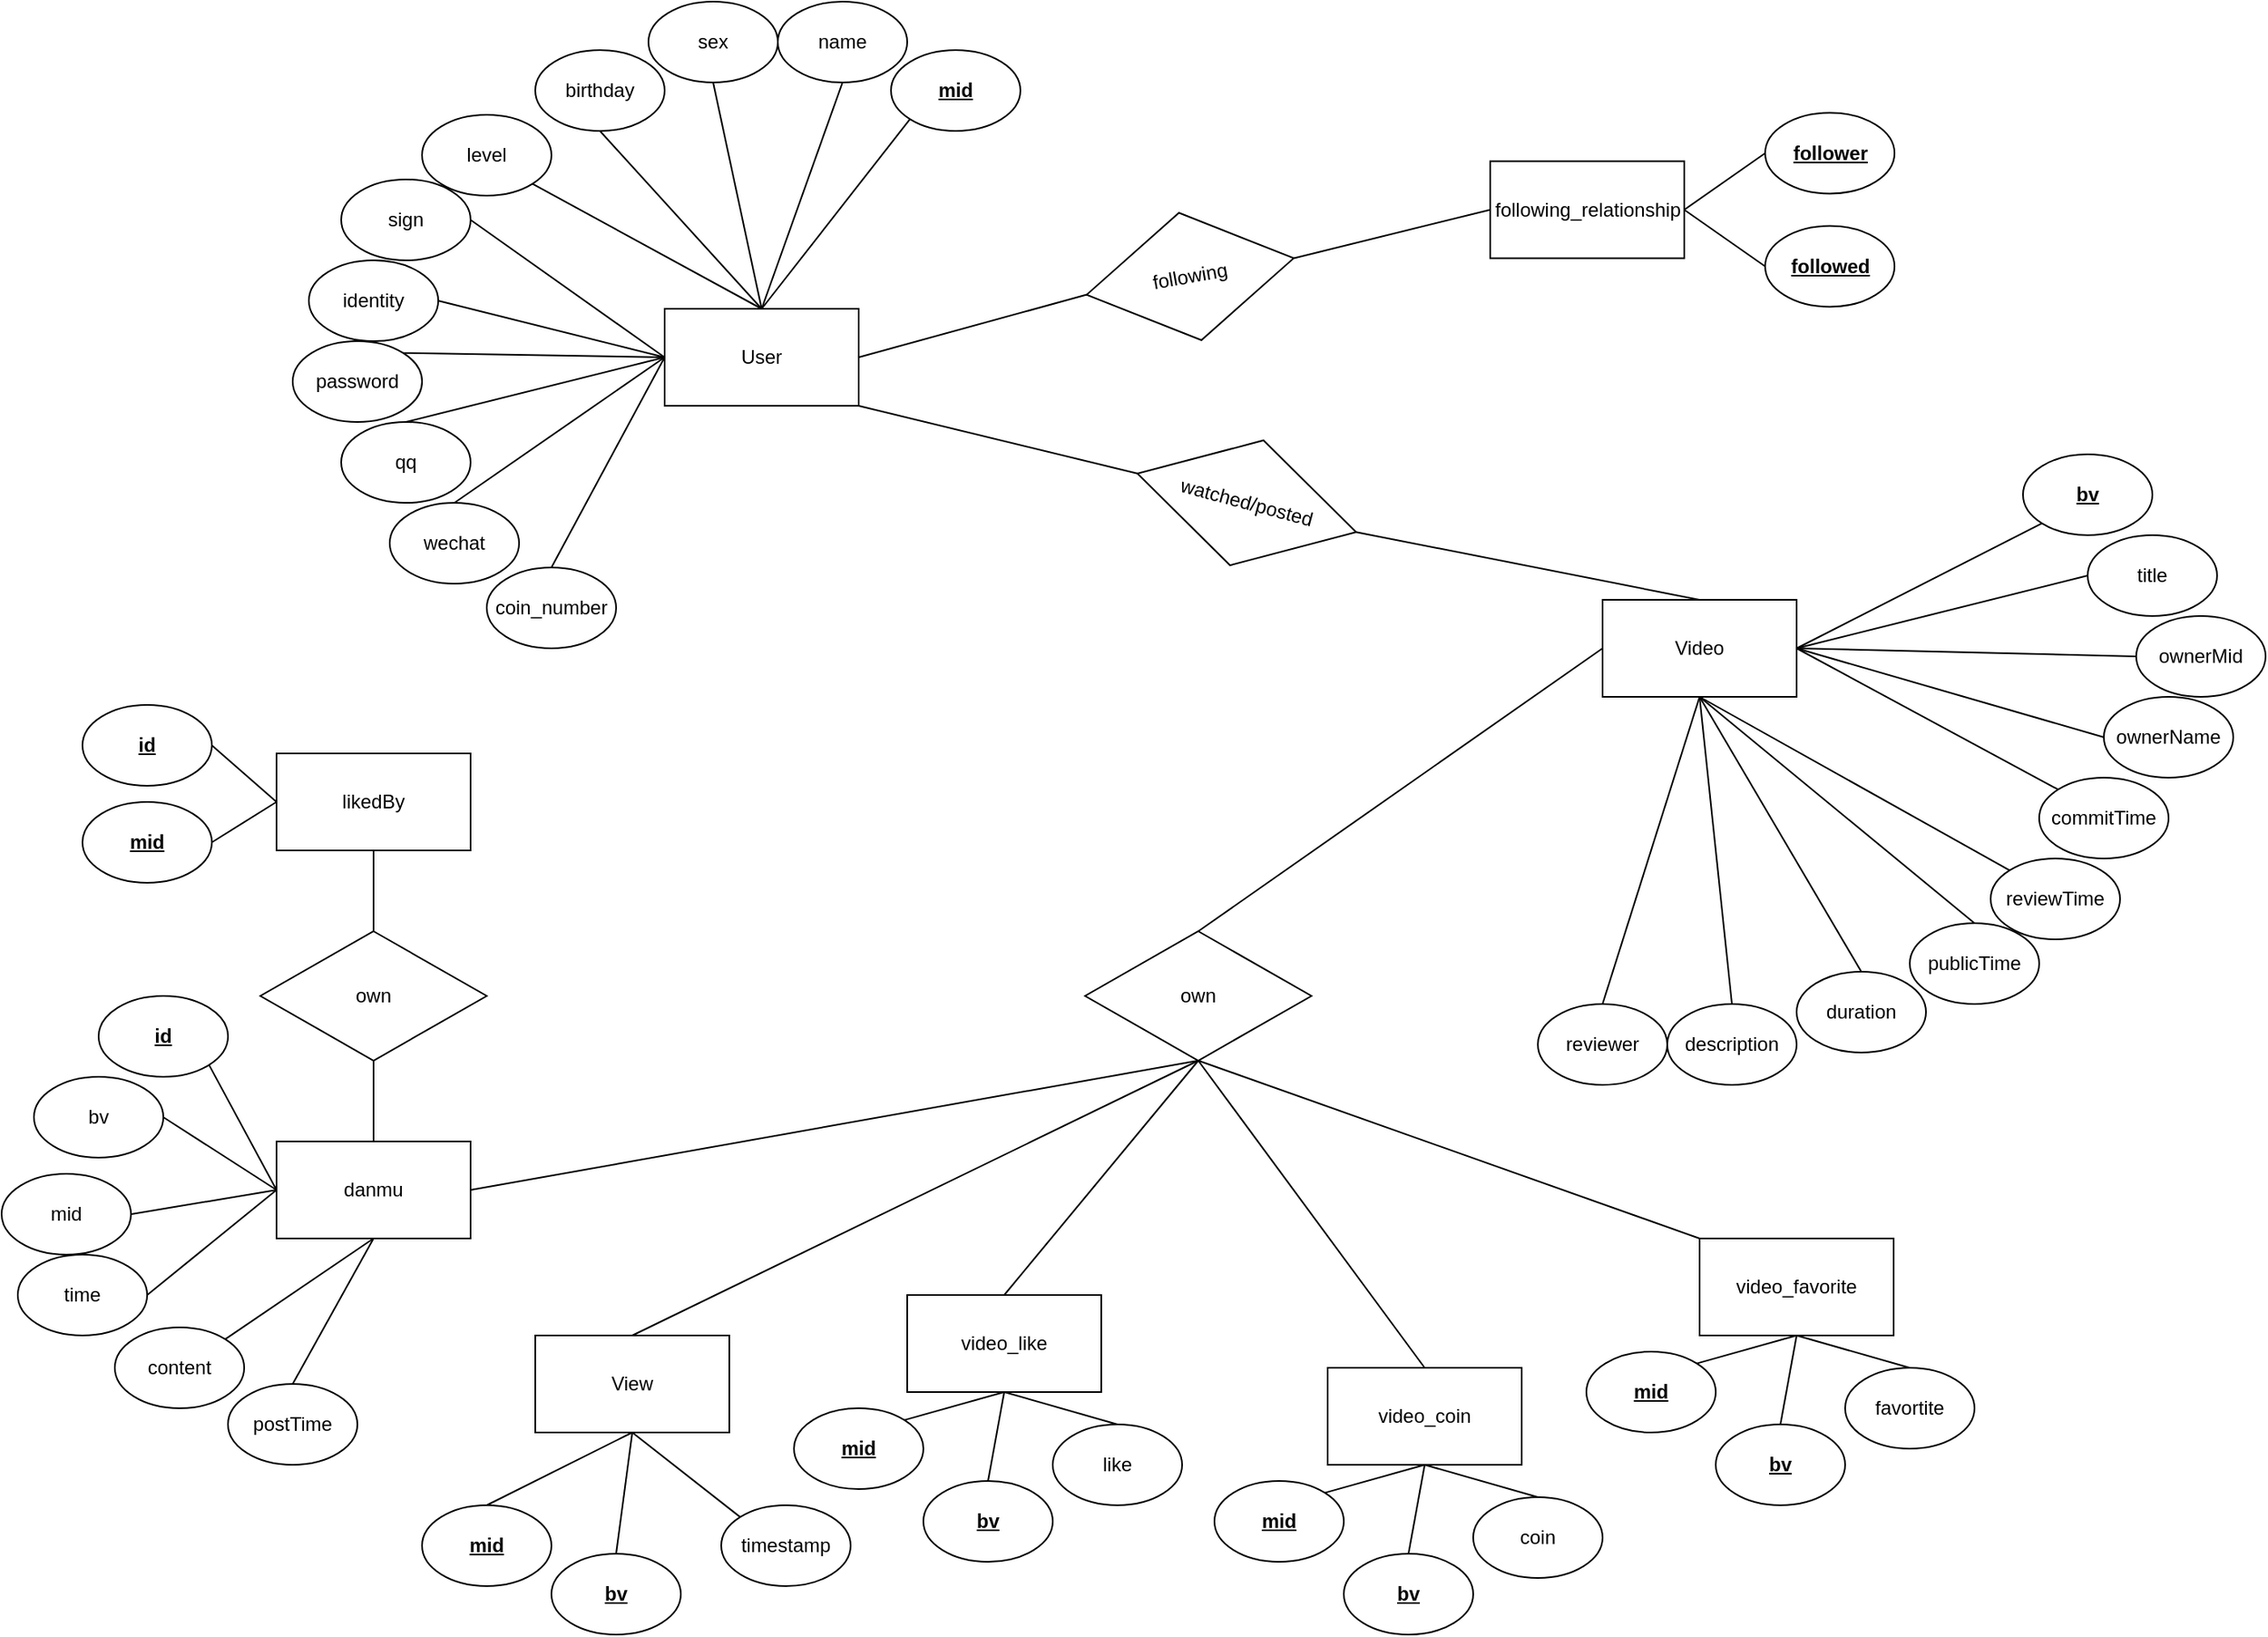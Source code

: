 <mxfile version="22.1.11" type="github">
  <diagram id="R2lEEEUBdFMjLlhIrx00" name="Page-1">
    <mxGraphModel dx="3098" dy="2103" grid="1" gridSize="10" guides="1" tooltips="1" connect="1" arrows="1" fold="1" page="1" pageScale="1" pageWidth="850" pageHeight="1100" math="0" shadow="0" extFonts="Permanent Marker^https://fonts.googleapis.com/css?family=Permanent+Marker">
      <root>
        <mxCell id="0" />
        <mxCell id="1" parent="0" />
        <mxCell id="bVzP4BpmjJLJU32e2Kec-34" value="User" style="rounded=0;whiteSpace=wrap;html=1;" parent="1" vertex="1">
          <mxGeometry x="130" y="160" width="120" height="60" as="geometry" />
        </mxCell>
        <mxCell id="bVzP4BpmjJLJU32e2Kec-35" value="&lt;b&gt;&lt;u&gt;mid&lt;/u&gt;&lt;/b&gt;" style="ellipse;whiteSpace=wrap;html=1;" parent="1" vertex="1">
          <mxGeometry x="270" width="80" height="50" as="geometry" />
        </mxCell>
        <mxCell id="bVzP4BpmjJLJU32e2Kec-36" value="sex" style="ellipse;whiteSpace=wrap;html=1;" parent="1" vertex="1">
          <mxGeometry x="120" y="-30" width="80" height="50" as="geometry" />
        </mxCell>
        <mxCell id="bVzP4BpmjJLJU32e2Kec-37" value="birthday" style="ellipse;whiteSpace=wrap;html=1;" parent="1" vertex="1">
          <mxGeometry x="50" width="80" height="50" as="geometry" />
        </mxCell>
        <mxCell id="bVzP4BpmjJLJU32e2Kec-39" value="level" style="ellipse;whiteSpace=wrap;html=1;" parent="1" vertex="1">
          <mxGeometry x="-20" y="40" width="80" height="50" as="geometry" />
        </mxCell>
        <mxCell id="bVzP4BpmjJLJU32e2Kec-40" value="sign" style="ellipse;whiteSpace=wrap;html=1;" parent="1" vertex="1">
          <mxGeometry x="-70" y="80" width="80" height="50" as="geometry" />
        </mxCell>
        <mxCell id="bVzP4BpmjJLJU32e2Kec-42" value="identity" style="ellipse;whiteSpace=wrap;html=1;" parent="1" vertex="1">
          <mxGeometry x="-90" y="130" width="80" height="50" as="geometry" />
        </mxCell>
        <mxCell id="bVzP4BpmjJLJU32e2Kec-43" value="password" style="ellipse;whiteSpace=wrap;html=1;" parent="1" vertex="1">
          <mxGeometry x="-100" y="180" width="80" height="50" as="geometry" />
        </mxCell>
        <mxCell id="bVzP4BpmjJLJU32e2Kec-44" value="name" style="ellipse;whiteSpace=wrap;html=1;" parent="1" vertex="1">
          <mxGeometry x="200" y="-30" width="80" height="50" as="geometry" />
        </mxCell>
        <mxCell id="bVzP4BpmjJLJU32e2Kec-45" value="qq" style="ellipse;whiteSpace=wrap;html=1;" parent="1" vertex="1">
          <mxGeometry x="-70" y="230" width="80" height="50" as="geometry" />
        </mxCell>
        <mxCell id="bVzP4BpmjJLJU32e2Kec-46" value="" style="endArrow=none;html=1;rounded=0;exitX=0.5;exitY=0;exitDx=0;exitDy=0;entryX=0;entryY=1;entryDx=0;entryDy=0;" parent="1" source="bVzP4BpmjJLJU32e2Kec-34" target="bVzP4BpmjJLJU32e2Kec-35" edge="1">
          <mxGeometry width="50" height="50" relative="1" as="geometry">
            <mxPoint x="210" y="120" as="sourcePoint" />
            <mxPoint x="260" y="70" as="targetPoint" />
          </mxGeometry>
        </mxCell>
        <mxCell id="bVzP4BpmjJLJU32e2Kec-47" value="" style="endArrow=none;html=1;rounded=0;entryX=0.5;entryY=1;entryDx=0;entryDy=0;exitX=0.5;exitY=0;exitDx=0;exitDy=0;" parent="1" source="bVzP4BpmjJLJU32e2Kec-34" target="bVzP4BpmjJLJU32e2Kec-36" edge="1">
          <mxGeometry width="50" height="50" relative="1" as="geometry">
            <mxPoint x="180" y="150" as="sourcePoint" />
            <mxPoint x="270" y="80" as="targetPoint" />
          </mxGeometry>
        </mxCell>
        <mxCell id="bVzP4BpmjJLJU32e2Kec-48" value="" style="endArrow=none;html=1;rounded=0;exitX=0.5;exitY=0;exitDx=0;exitDy=0;entryX=0.5;entryY=1;entryDx=0;entryDy=0;" parent="1" source="bVzP4BpmjJLJU32e2Kec-34" target="bVzP4BpmjJLJU32e2Kec-37" edge="1">
          <mxGeometry width="50" height="50" relative="1" as="geometry">
            <mxPoint x="200" y="170" as="sourcePoint" />
            <mxPoint x="280" y="90" as="targetPoint" />
          </mxGeometry>
        </mxCell>
        <mxCell id="bVzP4BpmjJLJU32e2Kec-49" value="" style="endArrow=none;html=1;rounded=0;entryX=1;entryY=1;entryDx=0;entryDy=0;exitX=0.5;exitY=0;exitDx=0;exitDy=0;" parent="1" source="bVzP4BpmjJLJU32e2Kec-34" target="bVzP4BpmjJLJU32e2Kec-39" edge="1">
          <mxGeometry width="50" height="50" relative="1" as="geometry">
            <mxPoint x="180" y="150" as="sourcePoint" />
            <mxPoint x="290" y="100" as="targetPoint" />
          </mxGeometry>
        </mxCell>
        <mxCell id="bVzP4BpmjJLJU32e2Kec-50" value="" style="endArrow=none;html=1;rounded=0;exitX=0;exitY=0.5;exitDx=0;exitDy=0;entryX=1;entryY=0.5;entryDx=0;entryDy=0;" parent="1" source="bVzP4BpmjJLJU32e2Kec-34" target="bVzP4BpmjJLJU32e2Kec-40" edge="1">
          <mxGeometry width="50" height="50" relative="1" as="geometry">
            <mxPoint x="220" y="190" as="sourcePoint" />
            <mxPoint x="300" y="110" as="targetPoint" />
          </mxGeometry>
        </mxCell>
        <mxCell id="bVzP4BpmjJLJU32e2Kec-52" value="" style="endArrow=none;html=1;rounded=0;exitX=1;exitY=0.5;exitDx=0;exitDy=0;entryX=0;entryY=0.5;entryDx=0;entryDy=0;" parent="1" source="bVzP4BpmjJLJU32e2Kec-42" target="bVzP4BpmjJLJU32e2Kec-34" edge="1">
          <mxGeometry width="50" height="50" relative="1" as="geometry">
            <mxPoint x="240" y="210" as="sourcePoint" />
            <mxPoint x="320" y="130" as="targetPoint" />
          </mxGeometry>
        </mxCell>
        <mxCell id="bVzP4BpmjJLJU32e2Kec-53" value="" style="endArrow=none;html=1;rounded=0;exitX=1;exitY=0;exitDx=0;exitDy=0;entryX=0;entryY=0.5;entryDx=0;entryDy=0;" parent="1" source="bVzP4BpmjJLJU32e2Kec-43" target="bVzP4BpmjJLJU32e2Kec-34" edge="1">
          <mxGeometry width="50" height="50" relative="1" as="geometry">
            <mxPoint x="250" y="220" as="sourcePoint" />
            <mxPoint x="330" y="140" as="targetPoint" />
          </mxGeometry>
        </mxCell>
        <mxCell id="bVzP4BpmjJLJU32e2Kec-54" value="" style="endArrow=none;html=1;rounded=0;exitX=0.5;exitY=1;exitDx=0;exitDy=0;entryX=0.5;entryY=0;entryDx=0;entryDy=0;" parent="1" source="bVzP4BpmjJLJU32e2Kec-44" target="bVzP4BpmjJLJU32e2Kec-34" edge="1">
          <mxGeometry width="50" height="50" relative="1" as="geometry">
            <mxPoint x="260" y="230" as="sourcePoint" />
            <mxPoint x="180" y="150" as="targetPoint" />
          </mxGeometry>
        </mxCell>
        <mxCell id="bVzP4BpmjJLJU32e2Kec-55" value="" style="endArrow=none;html=1;rounded=0;exitX=0.5;exitY=0;exitDx=0;exitDy=0;entryX=0;entryY=0.5;entryDx=0;entryDy=0;" parent="1" source="bVzP4BpmjJLJU32e2Kec-45" target="bVzP4BpmjJLJU32e2Kec-34" edge="1">
          <mxGeometry width="50" height="50" relative="1" as="geometry">
            <mxPoint x="270" y="240" as="sourcePoint" />
            <mxPoint x="350" y="160" as="targetPoint" />
          </mxGeometry>
        </mxCell>
        <mxCell id="bVzP4BpmjJLJU32e2Kec-56" value="wechat" style="ellipse;whiteSpace=wrap;html=1;" parent="1" vertex="1">
          <mxGeometry x="-40" y="280" width="80" height="50" as="geometry" />
        </mxCell>
        <mxCell id="bVzP4BpmjJLJU32e2Kec-58" value="" style="endArrow=none;html=1;rounded=0;exitX=0.5;exitY=0;exitDx=0;exitDy=0;entryX=0;entryY=0.5;entryDx=0;entryDy=0;" parent="1" source="bVzP4BpmjJLJU32e2Kec-56" target="bVzP4BpmjJLJU32e2Kec-34" edge="1">
          <mxGeometry width="50" height="50" relative="1" as="geometry">
            <mxPoint y="290" as="sourcePoint" />
            <mxPoint x="130" y="190" as="targetPoint" />
          </mxGeometry>
        </mxCell>
        <mxCell id="bVzP4BpmjJLJU32e2Kec-73" value="coin_number" style="ellipse;whiteSpace=wrap;html=1;" parent="1" vertex="1">
          <mxGeometry x="20" y="320" width="80" height="50" as="geometry" />
        </mxCell>
        <mxCell id="bVzP4BpmjJLJU32e2Kec-92" value="" style="endArrow=none;html=1;rounded=0;entryX=0.5;entryY=0;entryDx=0;entryDy=0;exitX=0;exitY=0.5;exitDx=0;exitDy=0;" parent="1" source="bVzP4BpmjJLJU32e2Kec-34" target="bVzP4BpmjJLJU32e2Kec-73" edge="1">
          <mxGeometry width="50" height="50" relative="1" as="geometry">
            <mxPoint x="150" y="240" as="sourcePoint" />
            <mxPoint x="300" y="360" as="targetPoint" />
          </mxGeometry>
        </mxCell>
        <mxCell id="bVzP4BpmjJLJU32e2Kec-101" value="following" style="rhombus;whiteSpace=wrap;html=1;rotation=-10;" parent="1" vertex="1">
          <mxGeometry x="390" y="100" width="130" height="80" as="geometry" />
        </mxCell>
        <mxCell id="bVzP4BpmjJLJU32e2Kec-102" value="" style="endArrow=none;html=1;rounded=0;entryX=0;entryY=0.5;entryDx=0;entryDy=0;exitX=1;exitY=0.5;exitDx=0;exitDy=0;" parent="1" source="bVzP4BpmjJLJU32e2Kec-34" target="bVzP4BpmjJLJU32e2Kec-101" edge="1">
          <mxGeometry width="50" height="50" relative="1" as="geometry">
            <mxPoint x="340" y="340" as="sourcePoint" />
            <mxPoint x="390" y="290" as="targetPoint" />
          </mxGeometry>
        </mxCell>
        <mxCell id="bVzP4BpmjJLJU32e2Kec-120" value="Video" style="rounded=0;whiteSpace=wrap;html=1;" parent="1" vertex="1">
          <mxGeometry x="710" y="340" width="120" height="60" as="geometry" />
        </mxCell>
        <mxCell id="bVzP4BpmjJLJU32e2Kec-121" value="&lt;b&gt;&lt;u&gt;bv&lt;/u&gt;&lt;/b&gt;" style="ellipse;whiteSpace=wrap;html=1;" parent="1" vertex="1">
          <mxGeometry x="970" y="250" width="80" height="50" as="geometry" />
        </mxCell>
        <mxCell id="bVzP4BpmjJLJU32e2Kec-122" value="ownerMid" style="ellipse;whiteSpace=wrap;html=1;" parent="1" vertex="1">
          <mxGeometry x="1040" y="350" width="80" height="50" as="geometry" />
        </mxCell>
        <mxCell id="bVzP4BpmjJLJU32e2Kec-123" value="ownerName" style="ellipse;whiteSpace=wrap;html=1;" parent="1" vertex="1">
          <mxGeometry x="1020" y="400" width="80" height="50" as="geometry" />
        </mxCell>
        <mxCell id="bVzP4BpmjJLJU32e2Kec-124" value="commitTime" style="ellipse;whiteSpace=wrap;html=1;" parent="1" vertex="1">
          <mxGeometry x="980" y="450" width="80" height="50" as="geometry" />
        </mxCell>
        <mxCell id="bVzP4BpmjJLJU32e2Kec-125" value="reviewTime" style="ellipse;whiteSpace=wrap;html=1;" parent="1" vertex="1">
          <mxGeometry x="950" y="500" width="80" height="50" as="geometry" />
        </mxCell>
        <mxCell id="bVzP4BpmjJLJU32e2Kec-126" value="publicTime" style="ellipse;whiteSpace=wrap;html=1;" parent="1" vertex="1">
          <mxGeometry x="900" y="540" width="80" height="50" as="geometry" />
        </mxCell>
        <mxCell id="bVzP4BpmjJLJU32e2Kec-128" value="title" style="ellipse;whiteSpace=wrap;html=1;" parent="1" vertex="1">
          <mxGeometry x="1010" y="300" width="80" height="50" as="geometry" />
        </mxCell>
        <mxCell id="bVzP4BpmjJLJU32e2Kec-130" value="" style="endArrow=none;html=1;rounded=0;exitX=1;exitY=0.5;exitDx=0;exitDy=0;entryX=0;entryY=1;entryDx=0;entryDy=0;" parent="1" source="bVzP4BpmjJLJU32e2Kec-120" target="bVzP4BpmjJLJU32e2Kec-121" edge="1">
          <mxGeometry width="50" height="50" relative="1" as="geometry">
            <mxPoint x="790" y="300" as="sourcePoint" />
            <mxPoint x="840" y="250" as="targetPoint" />
          </mxGeometry>
        </mxCell>
        <mxCell id="bVzP4BpmjJLJU32e2Kec-131" value="" style="endArrow=none;html=1;rounded=0;entryX=0;entryY=0.5;entryDx=0;entryDy=0;exitX=1;exitY=0.5;exitDx=0;exitDy=0;" parent="1" source="bVzP4BpmjJLJU32e2Kec-120" target="bVzP4BpmjJLJU32e2Kec-122" edge="1">
          <mxGeometry width="50" height="50" relative="1" as="geometry">
            <mxPoint x="760" y="330" as="sourcePoint" />
            <mxPoint x="850" y="260" as="targetPoint" />
          </mxGeometry>
        </mxCell>
        <mxCell id="bVzP4BpmjJLJU32e2Kec-132" value="" style="endArrow=none;html=1;rounded=0;exitX=1;exitY=0.5;exitDx=0;exitDy=0;entryX=0;entryY=0.5;entryDx=0;entryDy=0;" parent="1" source="bVzP4BpmjJLJU32e2Kec-120" target="bVzP4BpmjJLJU32e2Kec-123" edge="1">
          <mxGeometry width="50" height="50" relative="1" as="geometry">
            <mxPoint x="780" y="350" as="sourcePoint" />
            <mxPoint x="860" y="270" as="targetPoint" />
          </mxGeometry>
        </mxCell>
        <mxCell id="bVzP4BpmjJLJU32e2Kec-133" value="" style="endArrow=none;html=1;rounded=0;entryX=0;entryY=0;entryDx=0;entryDy=0;exitX=1;exitY=0.5;exitDx=0;exitDy=0;" parent="1" source="bVzP4BpmjJLJU32e2Kec-120" target="bVzP4BpmjJLJU32e2Kec-124" edge="1">
          <mxGeometry width="50" height="50" relative="1" as="geometry">
            <mxPoint x="760" y="330" as="sourcePoint" />
            <mxPoint x="870" y="280" as="targetPoint" />
          </mxGeometry>
        </mxCell>
        <mxCell id="bVzP4BpmjJLJU32e2Kec-134" value="" style="endArrow=none;html=1;rounded=0;exitX=0.5;exitY=1;exitDx=0;exitDy=0;entryX=0;entryY=0;entryDx=0;entryDy=0;" parent="1" source="bVzP4BpmjJLJU32e2Kec-120" target="bVzP4BpmjJLJU32e2Kec-125" edge="1">
          <mxGeometry width="50" height="50" relative="1" as="geometry">
            <mxPoint x="800" y="370" as="sourcePoint" />
            <mxPoint x="880" y="290" as="targetPoint" />
          </mxGeometry>
        </mxCell>
        <mxCell id="bVzP4BpmjJLJU32e2Kec-135" value="" style="endArrow=none;html=1;rounded=0;exitX=0.5;exitY=0;exitDx=0;exitDy=0;entryX=0.5;entryY=1;entryDx=0;entryDy=0;" parent="1" source="bVzP4BpmjJLJU32e2Kec-126" target="bVzP4BpmjJLJU32e2Kec-120" edge="1">
          <mxGeometry width="50" height="50" relative="1" as="geometry">
            <mxPoint x="820" y="390" as="sourcePoint" />
            <mxPoint x="900" y="310" as="targetPoint" />
          </mxGeometry>
        </mxCell>
        <mxCell id="bVzP4BpmjJLJU32e2Kec-137" value="" style="endArrow=none;html=1;rounded=0;exitX=0;exitY=0.5;exitDx=0;exitDy=0;entryX=1;entryY=0.5;entryDx=0;entryDy=0;" parent="1" source="bVzP4BpmjJLJU32e2Kec-128" target="bVzP4BpmjJLJU32e2Kec-120" edge="1">
          <mxGeometry width="50" height="50" relative="1" as="geometry">
            <mxPoint x="840" y="410" as="sourcePoint" />
            <mxPoint x="760" y="330" as="targetPoint" />
          </mxGeometry>
        </mxCell>
        <mxCell id="bVzP4BpmjJLJU32e2Kec-141" value="reviewer" style="ellipse;whiteSpace=wrap;html=1;" parent="1" vertex="1">
          <mxGeometry x="670" y="590" width="80" height="50" as="geometry" />
        </mxCell>
        <mxCell id="bVzP4BpmjJLJU32e2Kec-144" value="description" style="ellipse;whiteSpace=wrap;html=1;" parent="1" vertex="1">
          <mxGeometry x="750" y="590" width="80" height="50" as="geometry" />
        </mxCell>
        <mxCell id="bVzP4BpmjJLJU32e2Kec-145" value="duration" style="ellipse;whiteSpace=wrap;html=1;" parent="1" vertex="1">
          <mxGeometry x="830" y="570" width="80" height="50" as="geometry" />
        </mxCell>
        <mxCell id="bVzP4BpmjJLJU32e2Kec-146" value="" style="endArrow=none;html=1;rounded=0;entryX=0.5;entryY=0;entryDx=0;entryDy=0;exitX=0.5;exitY=1;exitDx=0;exitDy=0;" parent="1" source="bVzP4BpmjJLJU32e2Kec-120" target="bVzP4BpmjJLJU32e2Kec-144" edge="1">
          <mxGeometry width="50" height="50" relative="1" as="geometry">
            <mxPoint x="1210" y="630" as="sourcePoint" />
            <mxPoint x="1140" y="560" as="targetPoint" />
          </mxGeometry>
        </mxCell>
        <mxCell id="bVzP4BpmjJLJU32e2Kec-149" value="" style="endArrow=none;html=1;rounded=0;entryX=0.5;entryY=0;entryDx=0;entryDy=0;exitX=0.5;exitY=1;exitDx=0;exitDy=0;" parent="1" source="bVzP4BpmjJLJU32e2Kec-120" target="bVzP4BpmjJLJU32e2Kec-141" edge="1">
          <mxGeometry width="50" height="50" relative="1" as="geometry">
            <mxPoint x="730" y="420" as="sourcePoint" />
            <mxPoint x="880" y="540" as="targetPoint" />
          </mxGeometry>
        </mxCell>
        <mxCell id="bVzP4BpmjJLJU32e2Kec-150" value="" style="endArrow=none;html=1;rounded=0;entryX=0.5;entryY=0;entryDx=0;entryDy=0;exitX=0.5;exitY=1;exitDx=0;exitDy=0;" parent="1" source="bVzP4BpmjJLJU32e2Kec-120" target="bVzP4BpmjJLJU32e2Kec-145" edge="1">
          <mxGeometry width="50" height="50" relative="1" as="geometry">
            <mxPoint x="820" y="375" as="sourcePoint" />
            <mxPoint x="960" y="530" as="targetPoint" />
          </mxGeometry>
        </mxCell>
        <mxCell id="bVzP4BpmjJLJU32e2Kec-170" value="own" style="rhombus;whiteSpace=wrap;html=1;" parent="1" vertex="1">
          <mxGeometry x="390" y="545" width="140" height="80" as="geometry" />
        </mxCell>
        <mxCell id="bVzP4BpmjJLJU32e2Kec-172" value="" style="endArrow=none;html=1;rounded=0;entryX=0.5;entryY=1;entryDx=0;entryDy=0;exitX=0.5;exitY=0;exitDx=0;exitDy=0;" parent="1" source="Wf-vbxTbmXmnl0LeUo7J-2" target="bVzP4BpmjJLJU32e2Kec-170" edge="1">
          <mxGeometry width="50" height="50" relative="1" as="geometry">
            <mxPoint x="560" y="670" as="sourcePoint" />
            <mxPoint x="430" y="580" as="targetPoint" />
          </mxGeometry>
        </mxCell>
        <mxCell id="bVzP4BpmjJLJU32e2Kec-174" value="" style="endArrow=none;html=1;rounded=0;exitX=0.5;exitY=0;exitDx=0;exitDy=0;entryX=0;entryY=0.5;entryDx=0;entryDy=0;" parent="1" source="bVzP4BpmjJLJU32e2Kec-170" target="bVzP4BpmjJLJU32e2Kec-120" edge="1">
          <mxGeometry width="50" height="50" relative="1" as="geometry">
            <mxPoint x="510" y="870" as="sourcePoint" />
            <mxPoint x="290" y="800" as="targetPoint" />
          </mxGeometry>
        </mxCell>
        <mxCell id="bVzP4BpmjJLJU32e2Kec-187" value="View" style="rounded=0;whiteSpace=wrap;html=1;" parent="1" vertex="1">
          <mxGeometry x="50" y="795" width="120" height="60" as="geometry" />
        </mxCell>
        <mxCell id="bVzP4BpmjJLJU32e2Kec-188" value="&lt;u&gt;&lt;b&gt;bv&lt;/b&gt;&lt;/u&gt;" style="ellipse;whiteSpace=wrap;html=1;" parent="1" vertex="1">
          <mxGeometry x="60" y="930" width="80" height="50" as="geometry" />
        </mxCell>
        <mxCell id="bVzP4BpmjJLJU32e2Kec-189" value="&lt;u&gt;&lt;b&gt;mid&lt;/b&gt;&lt;/u&gt;" style="ellipse;whiteSpace=wrap;html=1;" parent="1" vertex="1">
          <mxGeometry x="-20" y="900" width="80" height="50" as="geometry" />
        </mxCell>
        <mxCell id="bVzP4BpmjJLJU32e2Kec-190" value="" style="endArrow=none;html=1;rounded=0;entryX=0.5;entryY=1;entryDx=0;entryDy=0;exitX=0.5;exitY=0;exitDx=0;exitDy=0;" parent="1" source="bVzP4BpmjJLJU32e2Kec-189" target="bVzP4BpmjJLJU32e2Kec-187" edge="1">
          <mxGeometry width="50" height="50" relative="1" as="geometry">
            <mxPoint x="140" y="740" as="sourcePoint" />
            <mxPoint x="190" y="690" as="targetPoint" />
          </mxGeometry>
        </mxCell>
        <mxCell id="bVzP4BpmjJLJU32e2Kec-191" value="" style="endArrow=none;html=1;rounded=0;entryX=0.5;entryY=0;entryDx=0;entryDy=0;exitX=0.5;exitY=1;exitDx=0;exitDy=0;" parent="1" source="bVzP4BpmjJLJU32e2Kec-187" target="bVzP4BpmjJLJU32e2Kec-188" edge="1">
          <mxGeometry width="50" height="50" relative="1" as="geometry">
            <mxPoint x="140" y="740" as="sourcePoint" />
            <mxPoint x="190" y="690" as="targetPoint" />
          </mxGeometry>
        </mxCell>
        <mxCell id="bVzP4BpmjJLJU32e2Kec-192" value="" style="endArrow=none;html=1;rounded=0;exitX=0.5;exitY=0;exitDx=0;exitDy=0;entryX=0.5;entryY=1;entryDx=0;entryDy=0;" parent="1" source="bVzP4BpmjJLJU32e2Kec-187" target="bVzP4BpmjJLJU32e2Kec-170" edge="1">
          <mxGeometry width="50" height="50" relative="1" as="geometry">
            <mxPoint x="700" y="670" as="sourcePoint" />
            <mxPoint x="430" y="580" as="targetPoint" />
          </mxGeometry>
        </mxCell>
        <mxCell id="bVzP4BpmjJLJU32e2Kec-193" value="timestamp" style="ellipse;whiteSpace=wrap;html=1;" parent="1" vertex="1">
          <mxGeometry x="165" y="900" width="80" height="50" as="geometry" />
        </mxCell>
        <mxCell id="bVzP4BpmjJLJU32e2Kec-194" value="" style="endArrow=none;html=1;rounded=0;entryX=0;entryY=0;entryDx=0;entryDy=0;exitX=0.5;exitY=1;exitDx=0;exitDy=0;" parent="1" source="bVzP4BpmjJLJU32e2Kec-187" target="bVzP4BpmjJLJU32e2Kec-193" edge="1">
          <mxGeometry width="50" height="50" relative="1" as="geometry">
            <mxPoint x="110" y="870" as="sourcePoint" />
            <mxPoint x="170.0" y="900" as="targetPoint" />
          </mxGeometry>
        </mxCell>
        <mxCell id="bVzP4BpmjJLJU32e2Kec-205" value="following_relationship" style="rounded=0;whiteSpace=wrap;html=1;" parent="1" vertex="1">
          <mxGeometry x="640.54" y="68.74" width="120" height="60" as="geometry" />
        </mxCell>
        <mxCell id="bVzP4BpmjJLJU32e2Kec-206" value="&lt;b&gt;&lt;u&gt;followed&lt;/u&gt;&lt;/b&gt;" style="ellipse;whiteSpace=wrap;html=1;" parent="1" vertex="1">
          <mxGeometry x="810.54" y="108.74" width="80" height="50" as="geometry" />
        </mxCell>
        <mxCell id="bVzP4BpmjJLJU32e2Kec-207" value="&lt;b&gt;&lt;u&gt;follower&lt;/u&gt;&lt;/b&gt;" style="ellipse;whiteSpace=wrap;html=1;" parent="1" vertex="1">
          <mxGeometry x="810.54" y="38.74" width="80" height="50" as="geometry" />
        </mxCell>
        <mxCell id="bVzP4BpmjJLJU32e2Kec-208" value="" style="endArrow=none;html=1;rounded=0;entryX=0;entryY=0.5;entryDx=0;entryDy=0;exitX=1;exitY=0.5;exitDx=0;exitDy=0;" parent="1" source="bVzP4BpmjJLJU32e2Kec-205" target="bVzP4BpmjJLJU32e2Kec-207" edge="1">
          <mxGeometry width="50" height="50" relative="1" as="geometry">
            <mxPoint x="240.54" y="128.74" as="sourcePoint" />
            <mxPoint x="430.54" y="258.74" as="targetPoint" />
          </mxGeometry>
        </mxCell>
        <mxCell id="bVzP4BpmjJLJU32e2Kec-209" value="" style="endArrow=none;html=1;rounded=0;entryX=0;entryY=0.5;entryDx=0;entryDy=0;exitX=1;exitY=0.5;exitDx=0;exitDy=0;" parent="1" source="bVzP4BpmjJLJU32e2Kec-205" target="bVzP4BpmjJLJU32e2Kec-206" edge="1">
          <mxGeometry width="50" height="50" relative="1" as="geometry">
            <mxPoint x="770.54" y="98.74" as="sourcePoint" />
            <mxPoint x="820.54" y="53.74" as="targetPoint" />
          </mxGeometry>
        </mxCell>
        <mxCell id="bVzP4BpmjJLJU32e2Kec-211" value="" style="endArrow=none;html=1;rounded=0;entryX=1;entryY=0.5;entryDx=0;entryDy=0;exitX=0;exitY=0.5;exitDx=0;exitDy=0;" parent="1" source="bVzP4BpmjJLJU32e2Kec-205" target="bVzP4BpmjJLJU32e2Kec-101" edge="1">
          <mxGeometry width="50" height="50" relative="1" as="geometry">
            <mxPoint x="665.54" y="298.74" as="sourcePoint" />
            <mxPoint x="529.45" y="171.27" as="targetPoint" />
          </mxGeometry>
        </mxCell>
        <mxCell id="bVzP4BpmjJLJU32e2Kec-228" value="watched/posted" style="rhombus;whiteSpace=wrap;html=1;rotation=15;" parent="1" vertex="1">
          <mxGeometry x="420" y="240" width="140" height="80" as="geometry" />
        </mxCell>
        <mxCell id="bVzP4BpmjJLJU32e2Kec-229" value="" style="endArrow=none;html=1;rounded=0;entryX=0.5;entryY=0;entryDx=0;entryDy=0;exitX=1;exitY=0.5;exitDx=0;exitDy=0;" parent="1" source="bVzP4BpmjJLJU32e2Kec-228" target="bVzP4BpmjJLJU32e2Kec-120" edge="1">
          <mxGeometry width="50" height="50" relative="1" as="geometry">
            <mxPoint x="440" y="480" as="sourcePoint" />
            <mxPoint x="490" y="430" as="targetPoint" />
          </mxGeometry>
        </mxCell>
        <mxCell id="bVzP4BpmjJLJU32e2Kec-232" value="danmu" style="rounded=0;whiteSpace=wrap;html=1;" parent="1" vertex="1">
          <mxGeometry x="-110" y="675" width="120" height="60" as="geometry" />
        </mxCell>
        <mxCell id="bVzP4BpmjJLJU32e2Kec-236" value="mid" style="ellipse;whiteSpace=wrap;html=1;" parent="1" vertex="1">
          <mxGeometry x="-280" y="695" width="80" height="50" as="geometry" />
        </mxCell>
        <mxCell id="bVzP4BpmjJLJU32e2Kec-237" value="content" style="ellipse;whiteSpace=wrap;html=1;" parent="1" vertex="1">
          <mxGeometry x="-210" y="790" width="80" height="50" as="geometry" />
        </mxCell>
        <mxCell id="bVzP4BpmjJLJU32e2Kec-238" value="postTime" style="ellipse;whiteSpace=wrap;html=1;" parent="1" vertex="1">
          <mxGeometry x="-140" y="825" width="80" height="50" as="geometry" />
        </mxCell>
        <mxCell id="bVzP4BpmjJLJU32e2Kec-239" value="bv" style="ellipse;whiteSpace=wrap;html=1;" parent="1" vertex="1">
          <mxGeometry x="-260" y="635" width="80" height="50" as="geometry" />
        </mxCell>
        <mxCell id="bVzP4BpmjJLJU32e2Kec-240" value="&lt;b&gt;&lt;u&gt;id&lt;/u&gt;&lt;/b&gt;" style="ellipse;whiteSpace=wrap;html=1;" parent="1" vertex="1">
          <mxGeometry x="-220" y="585" width="80" height="50" as="geometry" />
        </mxCell>
        <mxCell id="bVzP4BpmjJLJU32e2Kec-241" value="time" style="ellipse;whiteSpace=wrap;html=1;" parent="1" vertex="1">
          <mxGeometry x="-270" y="745" width="80" height="50" as="geometry" />
        </mxCell>
        <mxCell id="bVzP4BpmjJLJU32e2Kec-243" value="" style="endArrow=none;html=1;rounded=0;entryX=0;entryY=0.5;entryDx=0;entryDy=0;exitX=1;exitY=1;exitDx=0;exitDy=0;" parent="1" source="bVzP4BpmjJLJU32e2Kec-240" target="bVzP4BpmjJLJU32e2Kec-232" edge="1">
          <mxGeometry width="50" height="50" relative="1" as="geometry">
            <mxPoint x="-30" y="585" as="sourcePoint" />
            <mxPoint x="20" y="535" as="targetPoint" />
          </mxGeometry>
        </mxCell>
        <mxCell id="bVzP4BpmjJLJU32e2Kec-244" value="" style="endArrow=none;html=1;rounded=0;exitX=1;exitY=0.5;exitDx=0;exitDy=0;entryX=0;entryY=0.5;entryDx=0;entryDy=0;" parent="1" source="bVzP4BpmjJLJU32e2Kec-239" target="bVzP4BpmjJLJU32e2Kec-232" edge="1">
          <mxGeometry width="50" height="50" relative="1" as="geometry">
            <mxPoint x="-141" y="638" as="sourcePoint" />
            <mxPoint x="-160" y="715" as="targetPoint" />
          </mxGeometry>
        </mxCell>
        <mxCell id="bVzP4BpmjJLJU32e2Kec-246" value="" style="endArrow=none;html=1;rounded=0;entryX=0;entryY=0.5;entryDx=0;entryDy=0;exitX=1;exitY=0.5;exitDx=0;exitDy=0;" parent="1" source="bVzP4BpmjJLJU32e2Kec-236" target="bVzP4BpmjJLJU32e2Kec-232" edge="1">
          <mxGeometry width="50" height="50" relative="1" as="geometry">
            <mxPoint x="-131" y="648" as="sourcePoint" />
            <mxPoint x="-90" y="730" as="targetPoint" />
          </mxGeometry>
        </mxCell>
        <mxCell id="bVzP4BpmjJLJU32e2Kec-247" value="" style="endArrow=none;html=1;rounded=0;entryX=0;entryY=0.5;entryDx=0;entryDy=0;exitX=1;exitY=0.5;exitDx=0;exitDy=0;" parent="1" source="bVzP4BpmjJLJU32e2Kec-241" target="bVzP4BpmjJLJU32e2Kec-232" edge="1">
          <mxGeometry width="50" height="50" relative="1" as="geometry">
            <mxPoint x="-121" y="658" as="sourcePoint" />
            <mxPoint x="-80" y="740" as="targetPoint" />
          </mxGeometry>
        </mxCell>
        <mxCell id="bVzP4BpmjJLJU32e2Kec-248" value="" style="endArrow=none;html=1;rounded=0;entryX=0.5;entryY=1;entryDx=0;entryDy=0;exitX=1;exitY=0;exitDx=0;exitDy=0;" parent="1" source="bVzP4BpmjJLJU32e2Kec-237" target="bVzP4BpmjJLJU32e2Kec-232" edge="1">
          <mxGeometry width="50" height="50" relative="1" as="geometry">
            <mxPoint x="-111" y="668" as="sourcePoint" />
            <mxPoint x="-70" y="750" as="targetPoint" />
          </mxGeometry>
        </mxCell>
        <mxCell id="bVzP4BpmjJLJU32e2Kec-249" value="" style="endArrow=none;html=1;rounded=0;entryX=0.5;entryY=1;entryDx=0;entryDy=0;exitX=0.5;exitY=0;exitDx=0;exitDy=0;" parent="1" source="bVzP4BpmjJLJU32e2Kec-238" target="bVzP4BpmjJLJU32e2Kec-232" edge="1">
          <mxGeometry width="50" height="50" relative="1" as="geometry">
            <mxPoint x="-101" y="678" as="sourcePoint" />
            <mxPoint x="-60" y="760" as="targetPoint" />
          </mxGeometry>
        </mxCell>
        <mxCell id="bVzP4BpmjJLJU32e2Kec-250" value="" style="endArrow=none;html=1;rounded=0;exitX=1;exitY=0.5;exitDx=0;exitDy=0;entryX=0.5;entryY=1;entryDx=0;entryDy=0;" parent="1" source="bVzP4BpmjJLJU32e2Kec-232" target="bVzP4BpmjJLJU32e2Kec-170" edge="1">
          <mxGeometry width="50" height="50" relative="1" as="geometry">
            <mxPoint x="130" y="580" as="sourcePoint" />
            <mxPoint x="430" y="580" as="targetPoint" />
          </mxGeometry>
        </mxCell>
        <mxCell id="bVzP4BpmjJLJU32e2Kec-251" value="likedBy" style="rounded=0;whiteSpace=wrap;html=1;" parent="1" vertex="1">
          <mxGeometry x="-110" y="435" width="120" height="60" as="geometry" />
        </mxCell>
        <mxCell id="bVzP4BpmjJLJU32e2Kec-252" value="own" style="rhombus;whiteSpace=wrap;html=1;" parent="1" vertex="1">
          <mxGeometry x="-120" y="545" width="140" height="80" as="geometry" />
        </mxCell>
        <mxCell id="bVzP4BpmjJLJU32e2Kec-253" value="" style="endArrow=none;html=1;rounded=0;entryX=0.5;entryY=1;entryDx=0;entryDy=0;exitX=0.5;exitY=0;exitDx=0;exitDy=0;" parent="1" source="bVzP4BpmjJLJU32e2Kec-252" target="bVzP4BpmjJLJU32e2Kec-251" edge="1">
          <mxGeometry width="50" height="50" relative="1" as="geometry">
            <mxPoint x="100" y="585" as="sourcePoint" />
            <mxPoint x="150" y="535" as="targetPoint" />
          </mxGeometry>
        </mxCell>
        <mxCell id="bVzP4BpmjJLJU32e2Kec-254" value="" style="endArrow=none;html=1;rounded=0;entryX=0.5;entryY=1;entryDx=0;entryDy=0;exitX=0.5;exitY=0;exitDx=0;exitDy=0;" parent="1" source="bVzP4BpmjJLJU32e2Kec-232" target="bVzP4BpmjJLJU32e2Kec-252" edge="1">
          <mxGeometry width="50" height="50" relative="1" as="geometry">
            <mxPoint x="-40" y="555" as="sourcePoint" />
            <mxPoint x="-40" y="505" as="targetPoint" />
          </mxGeometry>
        </mxCell>
        <mxCell id="bVzP4BpmjJLJU32e2Kec-255" value="&lt;b&gt;&lt;u&gt;id&lt;/u&gt;&lt;/b&gt;" style="ellipse;whiteSpace=wrap;html=1;" parent="1" vertex="1">
          <mxGeometry x="-230" y="405" width="80" height="50" as="geometry" />
        </mxCell>
        <mxCell id="bVzP4BpmjJLJU32e2Kec-256" value="&lt;u&gt;&lt;b&gt;mid&lt;/b&gt;&lt;/u&gt;" style="ellipse;whiteSpace=wrap;html=1;" parent="1" vertex="1">
          <mxGeometry x="-230" y="465" width="80" height="50" as="geometry" />
        </mxCell>
        <mxCell id="bVzP4BpmjJLJU32e2Kec-257" value="" style="endArrow=none;html=1;rounded=0;entryX=0;entryY=0.5;entryDx=0;entryDy=0;exitX=1;exitY=0.5;exitDx=0;exitDy=0;" parent="1" source="bVzP4BpmjJLJU32e2Kec-255" target="bVzP4BpmjJLJU32e2Kec-251" edge="1">
          <mxGeometry width="50" height="50" relative="1" as="geometry">
            <mxPoint x="-141" y="638" as="sourcePoint" />
            <mxPoint x="-100" y="705" as="targetPoint" />
          </mxGeometry>
        </mxCell>
        <mxCell id="bVzP4BpmjJLJU32e2Kec-258" value="" style="endArrow=none;html=1;rounded=0;entryX=0;entryY=0.5;entryDx=0;entryDy=0;exitX=1;exitY=0.5;exitDx=0;exitDy=0;" parent="1" source="bVzP4BpmjJLJU32e2Kec-256" target="bVzP4BpmjJLJU32e2Kec-251" edge="1">
          <mxGeometry width="50" height="50" relative="1" as="geometry">
            <mxPoint x="-131" y="648" as="sourcePoint" />
            <mxPoint x="-90" y="715" as="targetPoint" />
          </mxGeometry>
        </mxCell>
        <mxCell id="Wf-vbxTbmXmnl0LeUo7J-1" value="" style="endArrow=none;html=1;rounded=0;entryX=1;entryY=1;entryDx=0;entryDy=0;exitX=0;exitY=0.5;exitDx=0;exitDy=0;" parent="1" source="bVzP4BpmjJLJU32e2Kec-228" target="bVzP4BpmjJLJU32e2Kec-34" edge="1">
          <mxGeometry width="50" height="50" relative="1" as="geometry">
            <mxPoint x="540" y="430" as="sourcePoint" />
            <mxPoint x="530" y="360" as="targetPoint" />
          </mxGeometry>
        </mxCell>
        <mxCell id="Wf-vbxTbmXmnl0LeUo7J-2" value="video_like" style="rounded=0;whiteSpace=wrap;html=1;" parent="1" vertex="1">
          <mxGeometry x="280" y="770" width="120" height="60" as="geometry" />
        </mxCell>
        <mxCell id="Wf-vbxTbmXmnl0LeUo7J-3" value="&lt;u&gt;&lt;b&gt;bv&lt;/b&gt;&lt;/u&gt;" style="ellipse;whiteSpace=wrap;html=1;" parent="1" vertex="1">
          <mxGeometry x="290" y="885" width="80" height="50" as="geometry" />
        </mxCell>
        <mxCell id="Wf-vbxTbmXmnl0LeUo7J-4" value="&lt;u&gt;&lt;b&gt;mid&lt;/b&gt;&lt;/u&gt;" style="ellipse;whiteSpace=wrap;html=1;" parent="1" vertex="1">
          <mxGeometry x="210" y="840" width="80" height="50" as="geometry" />
        </mxCell>
        <mxCell id="Wf-vbxTbmXmnl0LeUo7J-5" value="" style="endArrow=none;html=1;rounded=0;entryX=0.5;entryY=1;entryDx=0;entryDy=0;exitX=1;exitY=0;exitDx=0;exitDy=0;" parent="1" source="Wf-vbxTbmXmnl0LeUo7J-4" target="Wf-vbxTbmXmnl0LeUo7J-2" edge="1">
          <mxGeometry width="50" height="50" relative="1" as="geometry">
            <mxPoint x="350" y="720" as="sourcePoint" />
            <mxPoint x="400" y="670" as="targetPoint" />
          </mxGeometry>
        </mxCell>
        <mxCell id="Wf-vbxTbmXmnl0LeUo7J-6" value="" style="endArrow=none;html=1;rounded=0;entryX=0.5;entryY=0;entryDx=0;entryDy=0;exitX=0.5;exitY=1;exitDx=0;exitDy=0;" parent="1" source="Wf-vbxTbmXmnl0LeUo7J-2" target="Wf-vbxTbmXmnl0LeUo7J-3" edge="1">
          <mxGeometry width="50" height="50" relative="1" as="geometry">
            <mxPoint x="350" y="720" as="sourcePoint" />
            <mxPoint x="400" y="670" as="targetPoint" />
          </mxGeometry>
        </mxCell>
        <mxCell id="Wf-vbxTbmXmnl0LeUo7J-8" value="" style="endArrow=none;html=1;rounded=0;entryX=0.5;entryY=0;entryDx=0;entryDy=0;exitX=0.5;exitY=1;exitDx=0;exitDy=0;" parent="1" source="Wf-vbxTbmXmnl0LeUo7J-2" target="Wf-vbxTbmXmnl0LeUo7J-9" edge="1">
          <mxGeometry width="50" height="50" relative="1" as="geometry">
            <mxPoint x="320" y="850" as="sourcePoint" />
            <mxPoint x="310" y="915" as="targetPoint" />
          </mxGeometry>
        </mxCell>
        <mxCell id="Wf-vbxTbmXmnl0LeUo7J-9" value="like" style="ellipse;whiteSpace=wrap;html=1;" parent="1" vertex="1">
          <mxGeometry x="370" y="850" width="80" height="50" as="geometry" />
        </mxCell>
        <mxCell id="KnhQKztGvNIzxbnHE__r-1" value="video_coin" style="rounded=0;whiteSpace=wrap;html=1;" vertex="1" parent="1">
          <mxGeometry x="540" y="815" width="120" height="60" as="geometry" />
        </mxCell>
        <mxCell id="KnhQKztGvNIzxbnHE__r-2" value="&lt;u&gt;&lt;b&gt;bv&lt;/b&gt;&lt;/u&gt;" style="ellipse;whiteSpace=wrap;html=1;" vertex="1" parent="1">
          <mxGeometry x="550" y="930" width="80" height="50" as="geometry" />
        </mxCell>
        <mxCell id="KnhQKztGvNIzxbnHE__r-3" value="&lt;u&gt;&lt;b&gt;mid&lt;/b&gt;&lt;/u&gt;" style="ellipse;whiteSpace=wrap;html=1;" vertex="1" parent="1">
          <mxGeometry x="470" y="885" width="80" height="50" as="geometry" />
        </mxCell>
        <mxCell id="KnhQKztGvNIzxbnHE__r-4" value="" style="endArrow=none;html=1;rounded=0;entryX=0.5;entryY=1;entryDx=0;entryDy=0;exitX=1;exitY=0;exitDx=0;exitDy=0;" edge="1" parent="1" source="KnhQKztGvNIzxbnHE__r-3" target="KnhQKztGvNIzxbnHE__r-1">
          <mxGeometry width="50" height="50" relative="1" as="geometry">
            <mxPoint x="610" y="765" as="sourcePoint" />
            <mxPoint x="660" y="715" as="targetPoint" />
          </mxGeometry>
        </mxCell>
        <mxCell id="KnhQKztGvNIzxbnHE__r-5" value="" style="endArrow=none;html=1;rounded=0;entryX=0.5;entryY=0;entryDx=0;entryDy=0;exitX=0.5;exitY=1;exitDx=0;exitDy=0;" edge="1" parent="1" source="KnhQKztGvNIzxbnHE__r-1" target="KnhQKztGvNIzxbnHE__r-2">
          <mxGeometry width="50" height="50" relative="1" as="geometry">
            <mxPoint x="610" y="765" as="sourcePoint" />
            <mxPoint x="660" y="715" as="targetPoint" />
          </mxGeometry>
        </mxCell>
        <mxCell id="KnhQKztGvNIzxbnHE__r-6" value="" style="endArrow=none;html=1;rounded=0;entryX=0.5;entryY=0;entryDx=0;entryDy=0;exitX=0.5;exitY=1;exitDx=0;exitDy=0;" edge="1" parent="1" source="KnhQKztGvNIzxbnHE__r-1" target="KnhQKztGvNIzxbnHE__r-7">
          <mxGeometry width="50" height="50" relative="1" as="geometry">
            <mxPoint x="580" y="895" as="sourcePoint" />
            <mxPoint x="570" y="960" as="targetPoint" />
          </mxGeometry>
        </mxCell>
        <mxCell id="KnhQKztGvNIzxbnHE__r-7" value="coin" style="ellipse;whiteSpace=wrap;html=1;" vertex="1" parent="1">
          <mxGeometry x="630" y="895" width="80" height="50" as="geometry" />
        </mxCell>
        <mxCell id="KnhQKztGvNIzxbnHE__r-9" value="" style="endArrow=none;html=1;rounded=0;entryX=0.5;entryY=1;entryDx=0;entryDy=0;exitX=0.5;exitY=0;exitDx=0;exitDy=0;" edge="1" parent="1" source="KnhQKztGvNIzxbnHE__r-1" target="bVzP4BpmjJLJU32e2Kec-170">
          <mxGeometry width="50" height="50" relative="1" as="geometry">
            <mxPoint x="350" y="780" as="sourcePoint" />
            <mxPoint x="470" y="635" as="targetPoint" />
          </mxGeometry>
        </mxCell>
        <mxCell id="KnhQKztGvNIzxbnHE__r-10" value="video_favorite" style="rounded=0;whiteSpace=wrap;html=1;" vertex="1" parent="1">
          <mxGeometry x="770" y="735" width="120" height="60" as="geometry" />
        </mxCell>
        <mxCell id="KnhQKztGvNIzxbnHE__r-11" value="&lt;u&gt;&lt;b&gt;bv&lt;/b&gt;&lt;/u&gt;" style="ellipse;whiteSpace=wrap;html=1;" vertex="1" parent="1">
          <mxGeometry x="780" y="850" width="80" height="50" as="geometry" />
        </mxCell>
        <mxCell id="KnhQKztGvNIzxbnHE__r-12" value="&lt;u&gt;&lt;b&gt;mid&lt;/b&gt;&lt;/u&gt;" style="ellipse;whiteSpace=wrap;html=1;" vertex="1" parent="1">
          <mxGeometry x="700" y="805" width="80" height="50" as="geometry" />
        </mxCell>
        <mxCell id="KnhQKztGvNIzxbnHE__r-13" value="" style="endArrow=none;html=1;rounded=0;entryX=0.5;entryY=1;entryDx=0;entryDy=0;exitX=1;exitY=0;exitDx=0;exitDy=0;" edge="1" parent="1" source="KnhQKztGvNIzxbnHE__r-12" target="KnhQKztGvNIzxbnHE__r-10">
          <mxGeometry width="50" height="50" relative="1" as="geometry">
            <mxPoint x="840" y="685" as="sourcePoint" />
            <mxPoint x="890" y="635" as="targetPoint" />
          </mxGeometry>
        </mxCell>
        <mxCell id="KnhQKztGvNIzxbnHE__r-14" value="" style="endArrow=none;html=1;rounded=0;entryX=0.5;entryY=0;entryDx=0;entryDy=0;exitX=0.5;exitY=1;exitDx=0;exitDy=0;" edge="1" parent="1" source="KnhQKztGvNIzxbnHE__r-10" target="KnhQKztGvNIzxbnHE__r-11">
          <mxGeometry width="50" height="50" relative="1" as="geometry">
            <mxPoint x="840" y="685" as="sourcePoint" />
            <mxPoint x="890" y="635" as="targetPoint" />
          </mxGeometry>
        </mxCell>
        <mxCell id="KnhQKztGvNIzxbnHE__r-15" value="" style="endArrow=none;html=1;rounded=0;entryX=0.5;entryY=0;entryDx=0;entryDy=0;exitX=0.5;exitY=1;exitDx=0;exitDy=0;" edge="1" parent="1" source="KnhQKztGvNIzxbnHE__r-10" target="KnhQKztGvNIzxbnHE__r-16">
          <mxGeometry width="50" height="50" relative="1" as="geometry">
            <mxPoint x="810" y="815" as="sourcePoint" />
            <mxPoint x="800" y="880" as="targetPoint" />
          </mxGeometry>
        </mxCell>
        <mxCell id="KnhQKztGvNIzxbnHE__r-16" value="favortite" style="ellipse;whiteSpace=wrap;html=1;" vertex="1" parent="1">
          <mxGeometry x="860" y="815" width="80" height="50" as="geometry" />
        </mxCell>
        <mxCell id="KnhQKztGvNIzxbnHE__r-17" value="" style="endArrow=none;html=1;rounded=0;entryX=0.5;entryY=1;entryDx=0;entryDy=0;exitX=0;exitY=0;exitDx=0;exitDy=0;" edge="1" parent="1" source="KnhQKztGvNIzxbnHE__r-10" target="bVzP4BpmjJLJU32e2Kec-170">
          <mxGeometry width="50" height="50" relative="1" as="geometry">
            <mxPoint x="610" y="825" as="sourcePoint" />
            <mxPoint x="470" y="635" as="targetPoint" />
          </mxGeometry>
        </mxCell>
      </root>
    </mxGraphModel>
  </diagram>
</mxfile>
